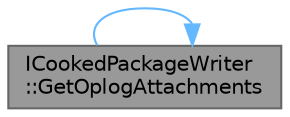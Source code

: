 digraph "ICookedPackageWriter::GetOplogAttachments"
{
 // INTERACTIVE_SVG=YES
 // LATEX_PDF_SIZE
  bgcolor="transparent";
  edge [fontname=Helvetica,fontsize=10,labelfontname=Helvetica,labelfontsize=10];
  node [fontname=Helvetica,fontsize=10,shape=box,height=0.2,width=0.4];
  rankdir="LR";
  Node1 [id="Node000001",label="ICookedPackageWriter\l::GetOplogAttachments",height=0.2,width=0.4,color="gray40", fillcolor="grey60", style="filled", fontcolor="black",tooltip="Callback is called for every cross product pair of PackageNames X AttachmentKeys."];
  Node1 -> Node1 [id="edge1_Node000001_Node000001",color="steelblue1",style="solid",tooltip=" "];
}
